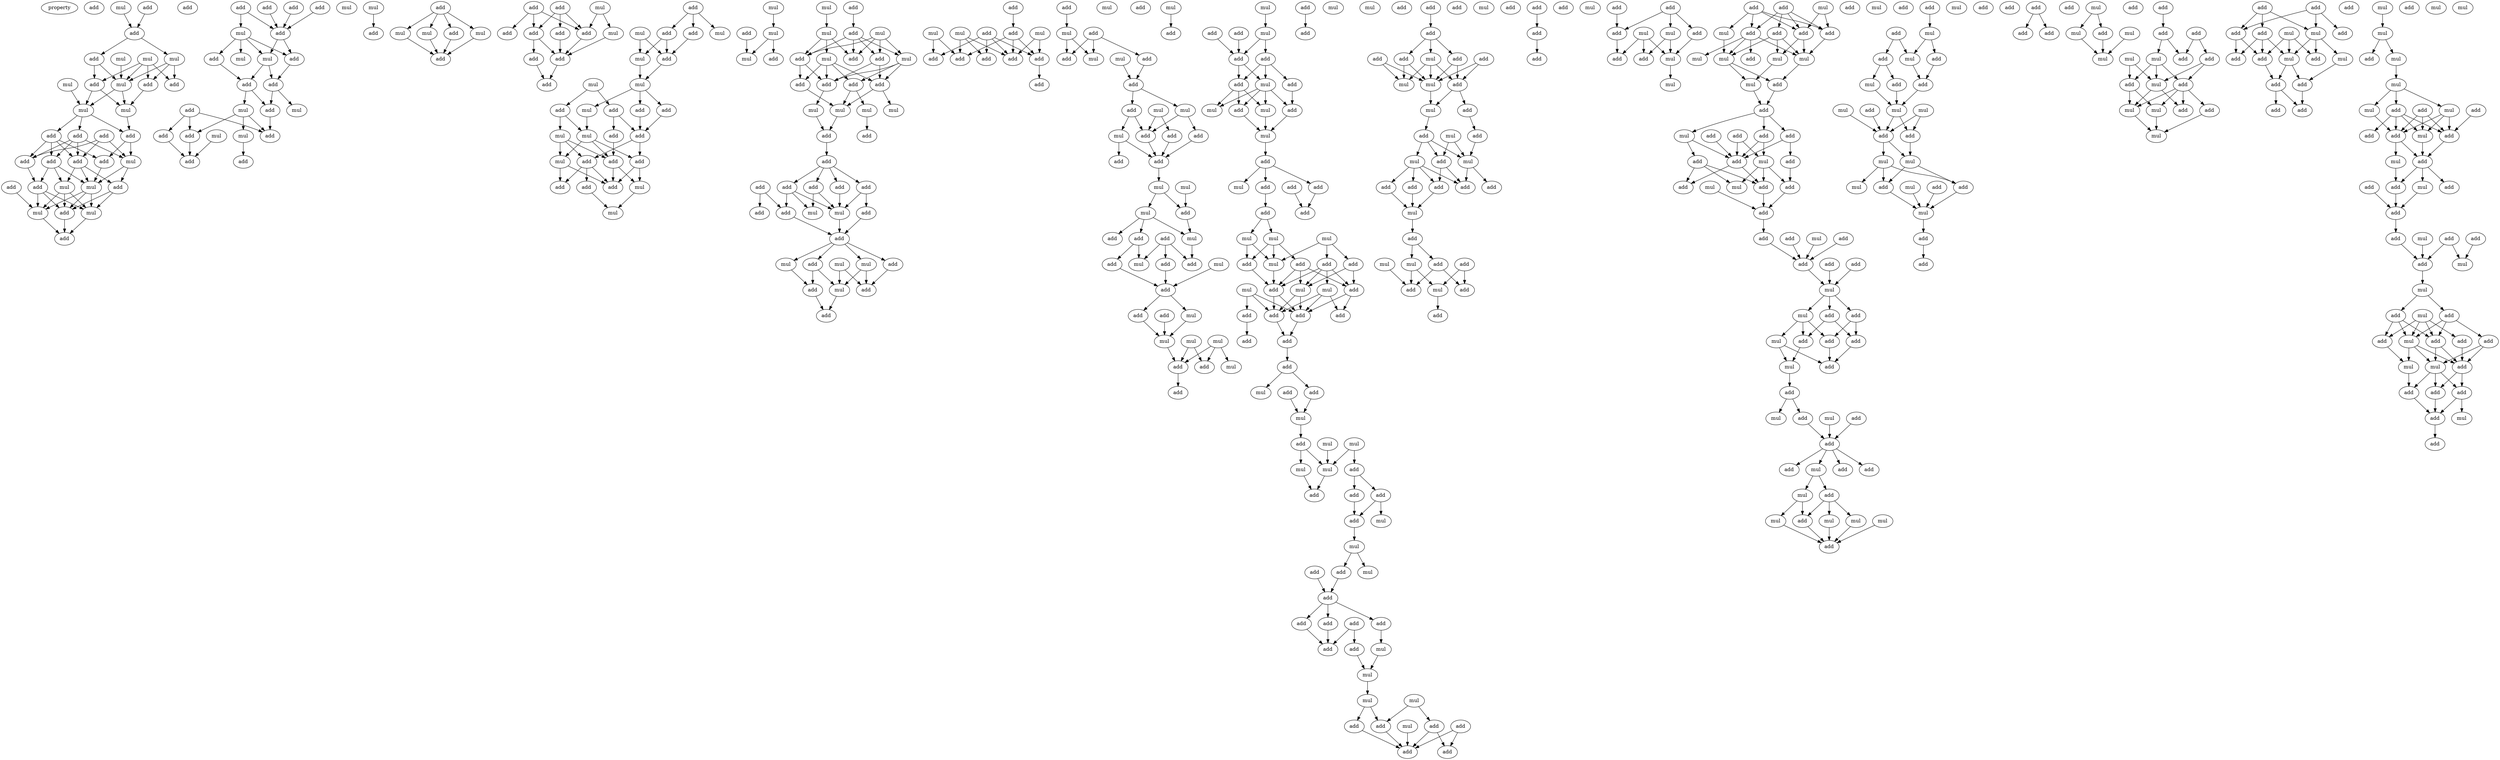 digraph {
    node [fontcolor=black]
    property [mul=2,lf=1.8]
    0 [ label = add ];
    1 [ label = mul ];
    2 [ label = add ];
    3 [ label = add ];
    4 [ label = add ];
    5 [ label = mul ];
    6 [ label = mul ];
    7 [ label = mul ];
    8 [ label = add ];
    9 [ label = mul ];
    10 [ label = add ];
    11 [ label = add ];
    12 [ label = mul ];
    13 [ label = add ];
    14 [ label = mul ];
    15 [ label = mul ];
    16 [ label = add ];
    17 [ label = add ];
    18 [ label = add ];
    19 [ label = add ];
    20 [ label = mul ];
    21 [ label = add ];
    22 [ label = add ];
    23 [ label = add ];
    24 [ label = add ];
    25 [ label = mul ];
    26 [ label = mul ];
    27 [ label = add ];
    28 [ label = add ];
    29 [ label = add ];
    30 [ label = mul ];
    31 [ label = add ];
    32 [ label = mul ];
    33 [ label = add ];
    34 [ label = add ];
    35 [ label = mul ];
    36 [ label = add ];
    37 [ label = add ];
    38 [ label = add ];
    39 [ label = mul ];
    40 [ label = add ];
    41 [ label = mul ];
    42 [ label = add ];
    43 [ label = add ];
    44 [ label = mul ];
    45 [ label = add ];
    46 [ label = add ];
    47 [ label = mul ];
    48 [ label = add ];
    49 [ label = add ];
    50 [ label = mul ];
    51 [ label = add ];
    52 [ label = add ];
    53 [ label = mul ];
    54 [ label = add ];
    55 [ label = mul ];
    56 [ label = add ];
    57 [ label = add ];
    58 [ label = mul ];
    59 [ label = add ];
    60 [ label = add ];
    61 [ label = mul ];
    62 [ label = mul ];
    63 [ label = add ];
    64 [ label = mul ];
    65 [ label = add ];
    66 [ label = add ];
    67 [ label = mul ];
    68 [ label = add ];
    69 [ label = add ];
    70 [ label = add ];
    71 [ label = add ];
    72 [ label = add ];
    73 [ label = mul ];
    74 [ label = add ];
    75 [ label = add ];
    76 [ label = add ];
    77 [ label = add ];
    78 [ label = add ];
    79 [ label = mul ];
    80 [ label = add ];
    81 [ label = mul ];
    82 [ label = mul ];
    83 [ label = add ];
    84 [ label = mul ];
    85 [ label = mul ];
    86 [ label = mul ];
    87 [ label = add ];
    88 [ label = add ];
    89 [ label = add ];
    90 [ label = add ];
    91 [ label = mul ];
    92 [ label = mul ];
    93 [ label = add ];
    94 [ label = add ];
    95 [ label = add ];
    96 [ label = mul ];
    97 [ label = add ];
    98 [ label = add ];
    99 [ label = add ];
    100 [ label = add ];
    101 [ label = mul ];
    102 [ label = add ];
    103 [ label = mul ];
    104 [ label = mul ];
    105 [ label = mul ];
    106 [ label = add ];
    107 [ label = mul ];
    108 [ label = add ];
    109 [ label = mul ];
    110 [ label = add ];
    111 [ label = mul ];
    112 [ label = add ];
    113 [ label = mul ];
    114 [ label = mul ];
    115 [ label = add ];
    116 [ label = add ];
    117 [ label = mul ];
    118 [ label = add ];
    119 [ label = add ];
    120 [ label = add ];
    121 [ label = add ];
    122 [ label = add ];
    123 [ label = mul ];
    124 [ label = mul ];
    125 [ label = mul ];
    126 [ label = mul ];
    127 [ label = add ];
    128 [ label = add ];
    129 [ label = add ];
    130 [ label = add ];
    131 [ label = add ];
    132 [ label = add ];
    133 [ label = add ];
    134 [ label = add ];
    135 [ label = mul ];
    136 [ label = add ];
    137 [ label = add ];
    138 [ label = mul ];
    139 [ label = add ];
    140 [ label = add ];
    141 [ label = mul ];
    142 [ label = add ];
    143 [ label = mul ];
    144 [ label = mul ];
    145 [ label = add ];
    146 [ label = add ];
    147 [ label = add ];
    148 [ label = mul ];
    149 [ label = add ];
    150 [ label = add ];
    151 [ label = mul ];
    152 [ label = mul ];
    153 [ label = add ];
    154 [ label = mul ];
    155 [ label = add ];
    156 [ label = add ];
    157 [ label = add ];
    158 [ label = add ];
    159 [ label = add ];
    160 [ label = add ];
    161 [ label = add ];
    162 [ label = add ];
    163 [ label = mul ];
    164 [ label = add ];
    165 [ label = add ];
    166 [ label = mul ];
    167 [ label = mul ];
    168 [ label = mul ];
    169 [ label = add ];
    170 [ label = add ];
    171 [ label = mul ];
    172 [ label = mul ];
    173 [ label = add ];
    174 [ label = add ];
    175 [ label = mul ];
    176 [ label = add ];
    177 [ label = add ];
    178 [ label = add ];
    179 [ label = add ];
    180 [ label = mul ];
    181 [ label = mul ];
    182 [ label = mul ];
    183 [ label = add ];
    184 [ label = add ];
    185 [ label = add ];
    186 [ label = mul ];
    187 [ label = add ];
    188 [ label = add ];
    189 [ label = add ];
    190 [ label = mul ];
    191 [ label = mul ];
    192 [ label = add ];
    193 [ label = add ];
    194 [ label = mul ];
    195 [ label = add ];
    196 [ label = add ];
    197 [ label = mul ];
    198 [ label = mul ];
    199 [ label = mul ];
    200 [ label = add ];
    201 [ label = add ];
    202 [ label = mul ];
    203 [ label = add ];
    204 [ label = add ];
    205 [ label = mul ];
    206 [ label = add ];
    207 [ label = mul ];
    208 [ label = add ];
    209 [ label = mul ];
    210 [ label = add ];
    211 [ label = add ];
    212 [ label = add ];
    213 [ label = add ];
    214 [ label = mul ];
    215 [ label = add ];
    216 [ label = add ];
    217 [ label = add ];
    218 [ label = mul ];
    219 [ label = mul ];
    220 [ label = mul ];
    221 [ label = add ];
    222 [ label = mul ];
    223 [ label = add ];
    224 [ label = add ];
    225 [ label = add ];
    226 [ label = add ];
    227 [ label = add ];
    228 [ label = mul ];
    229 [ label = mul ];
    230 [ label = mul ];
    231 [ label = add ];
    232 [ label = add ];
    233 [ label = mul ];
    234 [ label = add ];
    235 [ label = add ];
    236 [ label = add ];
    237 [ label = add ];
    238 [ label = mul ];
    239 [ label = mul ];
    240 [ label = mul ];
    241 [ label = add ];
    242 [ label = add ];
    243 [ label = add ];
    244 [ label = add ];
    245 [ label = add ];
    246 [ label = add ];
    247 [ label = add ];
    248 [ label = mul ];
    249 [ label = add ];
    250 [ label = add ];
    251 [ label = mul ];
    252 [ label = add ];
    253 [ label = mul ];
    254 [ label = mul ];
    255 [ label = add ];
    256 [ label = mul ];
    257 [ label = mul ];
    258 [ label = add ];
    259 [ label = add ];
    260 [ label = add ];
    261 [ label = add ];
    262 [ label = mul ];
    263 [ label = add ];
    264 [ label = add ];
    265 [ label = mul ];
    266 [ label = mul ];
    267 [ label = add ];
    268 [ label = add ];
    269 [ label = mul ];
    270 [ label = add ];
    271 [ label = add ];
    272 [ label = add ];
    273 [ label = add ];
    274 [ label = add ];
    275 [ label = add ];
    276 [ label = mul ];
    277 [ label = add ];
    278 [ label = mul ];
    279 [ label = mul ];
    280 [ label = mul ];
    281 [ label = add ];
    282 [ label = add ];
    283 [ label = add ];
    284 [ label = add ];
    285 [ label = mul ];
    286 [ label = add ];
    287 [ label = add ];
    288 [ label = mul ];
    289 [ label = add ];
    290 [ label = add ];
    291 [ label = add ];
    292 [ label = mul ];
    293 [ label = add ];
    294 [ label = add ];
    295 [ label = add ];
    296 [ label = add ];
    297 [ label = mul ];
    298 [ label = add ];
    299 [ label = mul ];
    300 [ label = mul ];
    301 [ label = add ];
    302 [ label = add ];
    303 [ label = mul ];
    304 [ label = add ];
    305 [ label = mul ];
    306 [ label = add ];
    307 [ label = mul ];
    308 [ label = add ];
    309 [ label = add ];
    310 [ label = add ];
    311 [ label = add ];
    312 [ label = add ];
    313 [ label = mul ];
    314 [ label = add ];
    315 [ label = mul ];
    316 [ label = add ];
    317 [ label = add ];
    318 [ label = mul ];
    319 [ label = add ];
    320 [ label = add ];
    321 [ label = mul ];
    322 [ label = add ];
    323 [ label = add ];
    324 [ label = mul ];
    325 [ label = add ];
    326 [ label = add ];
    327 [ label = add ];
    328 [ label = add ];
    329 [ label = add ];
    330 [ label = mul ];
    331 [ label = add ];
    332 [ label = add ];
    333 [ label = add ];
    334 [ label = mul ];
    335 [ label = mul ];
    336 [ label = add ];
    337 [ label = add ];
    338 [ label = mul ];
    339 [ label = add ];
    340 [ label = mul ];
    341 [ label = add ];
    342 [ label = add ];
    343 [ label = mul ];
    344 [ label = add ];
    345 [ label = add ];
    346 [ label = add ];
    347 [ label = mul ];
    348 [ label = add ];
    349 [ label = mul ];
    350 [ label = mul ];
    351 [ label = mul ];
    352 [ label = add ];
    353 [ label = mul ];
    354 [ label = add ];
    355 [ label = mul ];
    356 [ label = add ];
    357 [ label = add ];
    358 [ label = add ];
    359 [ label = mul ];
    360 [ label = add ];
    361 [ label = add ];
    362 [ label = add ];
    363 [ label = add ];
    364 [ label = mul ];
    365 [ label = add ];
    366 [ label = add ];
    367 [ label = add ];
    368 [ label = add ];
    369 [ label = mul ];
    370 [ label = mul ];
    371 [ label = add ];
    372 [ label = add ];
    373 [ label = add ];
    374 [ label = add ];
    375 [ label = mul ];
    376 [ label = add ];
    377 [ label = add ];
    378 [ label = add ];
    379 [ label = add ];
    380 [ label = mul ];
    381 [ label = mul ];
    382 [ label = add ];
    383 [ label = add ];
    384 [ label = add ];
    385 [ label = add ];
    386 [ label = mul ];
    387 [ label = add ];
    388 [ label = add ];
    389 [ label = mul ];
    390 [ label = add ];
    391 [ label = mul ];
    392 [ label = mul ];
    393 [ label = add ];
    394 [ label = add ];
    395 [ label = add ];
    396 [ label = add ];
    397 [ label = mul ];
    398 [ label = add ];
    399 [ label = add ];
    400 [ label = mul ];
    401 [ label = add ];
    402 [ label = mul ];
    403 [ label = mul ];
    404 [ label = mul ];
    405 [ label = add ];
    406 [ label = mul ];
    407 [ label = add ];
    408 [ label = mul ];
    409 [ label = add ];
    410 [ label = add ];
    411 [ label = add ];
    412 [ label = mul ];
    413 [ label = add ];
    414 [ label = mul ];
    415 [ label = add ];
    416 [ label = add ];
    417 [ label = mul ];
    418 [ label = add ];
    419 [ label = mul ];
    420 [ label = mul ];
    421 [ label = add ];
    422 [ label = mul ];
    423 [ label = mul ];
    424 [ label = add ];
    425 [ label = add ];
    426 [ label = mul ];
    427 [ label = mul ];
    428 [ label = add ];
    429 [ label = mul ];
    430 [ label = add ];
    431 [ label = add ];
    432 [ label = add ];
    433 [ label = mul ];
    434 [ label = mul ];
    435 [ label = add ];
    436 [ label = add ];
    437 [ label = add ];
    438 [ label = add ];
    439 [ label = add ];
    440 [ label = add ];
    441 [ label = add ];
    442 [ label = mul ];
    443 [ label = mul ];
    444 [ label = add ];
    445 [ label = mul ];
    446 [ label = add ];
    447 [ label = mul ];
    448 [ label = add ];
    449 [ label = add ];
    450 [ label = add ];
    451 [ label = mul ];
    452 [ label = add ];
    453 [ label = add ];
    454 [ label = mul ];
    455 [ label = mul ];
    456 [ label = add ];
    457 [ label = add ];
    458 [ label = add ];
    459 [ label = mul ];
    460 [ label = mul ];
    461 [ label = add ];
    462 [ label = mul ];
    463 [ label = add ];
    464 [ label = add ];
    465 [ label = add ];
    466 [ label = mul ];
    467 [ label = mul ];
    468 [ label = add ];
    469 [ label = add ];
    470 [ label = mul ];
    471 [ label = add ];
    472 [ label = mul ];
    473 [ label = add ];
    474 [ label = add ];
    475 [ label = add ];
    476 [ label = add ];
    477 [ label = add ];
    478 [ label = add ];
    479 [ label = add ];
    480 [ label = mul ];
    481 [ label = mul ];
    482 [ label = add ];
    483 [ label = add ];
    484 [ label = mul ];
    485 [ label = mul ];
    486 [ label = mul ];
    487 [ label = add ];
    488 [ label = mul ];
    489 [ label = add ];
    490 [ label = mul ];
    491 [ label = add ];
    492 [ label = add ];
    493 [ label = add ];
    494 [ label = mul ];
    495 [ label = add ];
    496 [ label = add ];
    497 [ label = mul ];
    498 [ label = add ];
    499 [ label = add ];
    500 [ label = add ];
    501 [ label = mul ];
    502 [ label = add ];
    503 [ label = mul ];
    504 [ label = add ];
    505 [ label = add ];
    506 [ label = mul ];
    507 [ label = add ];
    508 [ label = mul ];
    509 [ label = add ];
    510 [ label = mul ];
    511 [ label = add ];
    512 [ label = add ];
    513 [ label = mul ];
    514 [ label = add ];
    515 [ label = mul ];
    516 [ label = add ];
    517 [ label = add ];
    518 [ label = add ];
    519 [ label = mul ];
    520 [ label = add ];
    521 [ label = mul ];
    522 [ label = add ];
    523 [ label = add ];
    524 [ label = add ];
    525 [ label = mul ];
    526 [ label = add ];
    527 [ label = add ];
    1 -> 4 [ name = 0 ];
    3 -> 4 [ name = 1 ];
    4 -> 7 [ name = 2 ];
    4 -> 8 [ name = 3 ];
    5 -> 12 [ name = 4 ];
    6 -> 10 [ name = 5 ];
    6 -> 11 [ name = 6 ];
    6 -> 12 [ name = 7 ];
    6 -> 13 [ name = 8 ];
    7 -> 10 [ name = 9 ];
    7 -> 12 [ name = 10 ];
    7 -> 13 [ name = 11 ];
    8 -> 11 [ name = 12 ];
    8 -> 12 [ name = 13 ];
    9 -> 14 [ name = 14 ];
    11 -> 14 [ name = 15 ];
    11 -> 15 [ name = 16 ];
    12 -> 14 [ name = 17 ];
    12 -> 15 [ name = 18 ];
    13 -> 15 [ name = 19 ];
    14 -> 16 [ name = 20 ];
    14 -> 18 [ name = 21 ];
    14 -> 19 [ name = 22 ];
    15 -> 19 [ name = 23 ];
    16 -> 21 [ name = 24 ];
    16 -> 22 [ name = 25 ];
    16 -> 23 [ name = 26 ];
    16 -> 24 [ name = 27 ];
    17 -> 20 [ name = 28 ];
    17 -> 22 [ name = 29 ];
    17 -> 23 [ name = 30 ];
    18 -> 20 [ name = 31 ];
    18 -> 21 [ name = 32 ];
    18 -> 22 [ name = 33 ];
    18 -> 23 [ name = 34 ];
    19 -> 20 [ name = 35 ];
    19 -> 24 [ name = 36 ];
    20 -> 25 [ name = 37 ];
    20 -> 27 [ name = 38 ];
    21 -> 25 [ name = 39 ];
    21 -> 26 [ name = 40 ];
    21 -> 29 [ name = 41 ];
    22 -> 29 [ name = 42 ];
    23 -> 25 [ name = 43 ];
    23 -> 26 [ name = 44 ];
    23 -> 27 [ name = 45 ];
    24 -> 25 [ name = 46 ];
    25 -> 30 [ name = 47 ];
    25 -> 31 [ name = 48 ];
    25 -> 32 [ name = 49 ];
    26 -> 30 [ name = 50 ];
    26 -> 31 [ name = 51 ];
    26 -> 32 [ name = 52 ];
    27 -> 31 [ name = 53 ];
    27 -> 32 [ name = 54 ];
    28 -> 30 [ name = 55 ];
    29 -> 30 [ name = 56 ];
    29 -> 31 [ name = 57 ];
    29 -> 32 [ name = 58 ];
    30 -> 33 [ name = 59 ];
    31 -> 33 [ name = 60 ];
    32 -> 33 [ name = 61 ];
    34 -> 39 [ name = 62 ];
    34 -> 40 [ name = 63 ];
    36 -> 40 [ name = 64 ];
    37 -> 40 [ name = 65 ];
    38 -> 40 [ name = 66 ];
    39 -> 41 [ name = 67 ];
    39 -> 42 [ name = 68 ];
    39 -> 43 [ name = 69 ];
    39 -> 44 [ name = 70 ];
    40 -> 41 [ name = 71 ];
    40 -> 43 [ name = 72 ];
    41 -> 45 [ name = 73 ];
    41 -> 46 [ name = 74 ];
    42 -> 46 [ name = 75 ];
    43 -> 45 [ name = 76 ];
    45 -> 49 [ name = 77 ];
    45 -> 50 [ name = 78 ];
    46 -> 47 [ name = 79 ];
    46 -> 49 [ name = 80 ];
    47 -> 52 [ name = 81 ];
    47 -> 54 [ name = 82 ];
    47 -> 55 [ name = 83 ];
    48 -> 51 [ name = 84 ];
    48 -> 52 [ name = 85 ];
    48 -> 54 [ name = 86 ];
    49 -> 54 [ name = 87 ];
    51 -> 56 [ name = 88 ];
    52 -> 56 [ name = 89 ];
    53 -> 56 [ name = 90 ];
    55 -> 57 [ name = 91 ];
    58 -> 59 [ name = 92 ];
    60 -> 61 [ name = 93 ];
    60 -> 62 [ name = 94 ];
    60 -> 63 [ name = 95 ];
    60 -> 64 [ name = 96 ];
    61 -> 65 [ name = 97 ];
    62 -> 65 [ name = 98 ];
    63 -> 65 [ name = 99 ];
    64 -> 65 [ name = 100 ];
    66 -> 70 [ name = 101 ];
    66 -> 71 [ name = 102 ];
    66 -> 72 [ name = 103 ];
    67 -> 72 [ name = 104 ];
    67 -> 73 [ name = 105 ];
    68 -> 69 [ name = 106 ];
    68 -> 71 [ name = 107 ];
    68 -> 72 [ name = 108 ];
    69 -> 75 [ name = 109 ];
    71 -> 74 [ name = 110 ];
    71 -> 75 [ name = 111 ];
    72 -> 75 [ name = 112 ];
    73 -> 75 [ name = 113 ];
    74 -> 77 [ name = 114 ];
    75 -> 77 [ name = 115 ];
    76 -> 78 [ name = 116 ];
    76 -> 79 [ name = 117 ];
    76 -> 80 [ name = 118 ];
    78 -> 83 [ name = 119 ];
    80 -> 82 [ name = 120 ];
    80 -> 83 [ name = 121 ];
    81 -> 82 [ name = 122 ];
    81 -> 83 [ name = 123 ];
    82 -> 84 [ name = 124 ];
    83 -> 84 [ name = 125 ];
    84 -> 86 [ name = 126 ];
    84 -> 87 [ name = 127 ];
    84 -> 90 [ name = 128 ];
    85 -> 88 [ name = 129 ];
    85 -> 89 [ name = 130 ];
    86 -> 91 [ name = 131 ];
    87 -> 93 [ name = 132 ];
    88 -> 93 [ name = 133 ];
    88 -> 94 [ name = 134 ];
    89 -> 91 [ name = 135 ];
    89 -> 92 [ name = 136 ];
    90 -> 93 [ name = 137 ];
    91 -> 96 [ name = 138 ];
    91 -> 97 [ name = 139 ];
    91 -> 98 [ name = 140 ];
    92 -> 95 [ name = 141 ];
    92 -> 96 [ name = 142 ];
    92 -> 97 [ name = 143 ];
    93 -> 95 [ name = 144 ];
    93 -> 98 [ name = 145 ];
    94 -> 97 [ name = 146 ];
    95 -> 99 [ name = 147 ];
    95 -> 100 [ name = 148 ];
    95 -> 102 [ name = 149 ];
    96 -> 100 [ name = 150 ];
    96 -> 102 [ name = 151 ];
    97 -> 101 [ name = 152 ];
    97 -> 102 [ name = 153 ];
    98 -> 101 [ name = 154 ];
    98 -> 102 [ name = 155 ];
    99 -> 103 [ name = 156 ];
    101 -> 103 [ name = 157 ];
    104 -> 105 [ name = 158 ];
    105 -> 107 [ name = 159 ];
    105 -> 108 [ name = 160 ];
    106 -> 107 [ name = 161 ];
    109 -> 111 [ name = 162 ];
    110 -> 112 [ name = 163 ];
    111 -> 114 [ name = 164 ];
    111 -> 116 [ name = 165 ];
    111 -> 118 [ name = 166 ];
    112 -> 115 [ name = 167 ];
    112 -> 116 [ name = 168 ];
    112 -> 117 [ name = 169 ];
    112 -> 118 [ name = 170 ];
    113 -> 115 [ name = 171 ];
    113 -> 116 [ name = 172 ];
    113 -> 117 [ name = 173 ];
    113 -> 118 [ name = 174 ];
    114 -> 119 [ name = 175 ];
    114 -> 120 [ name = 176 ];
    114 -> 121 [ name = 177 ];
    114 -> 122 [ name = 178 ];
    115 -> 120 [ name = 179 ];
    115 -> 122 [ name = 180 ];
    116 -> 120 [ name = 181 ];
    116 -> 121 [ name = 182 ];
    117 -> 119 [ name = 183 ];
    117 -> 120 [ name = 184 ];
    117 -> 122 [ name = 185 ];
    119 -> 125 [ name = 186 ];
    119 -> 126 [ name = 187 ];
    120 -> 124 [ name = 188 ];
    121 -> 125 [ name = 189 ];
    122 -> 123 [ name = 190 ];
    122 -> 125 [ name = 191 ];
    124 -> 128 [ name = 192 ];
    125 -> 128 [ name = 193 ];
    126 -> 127 [ name = 194 ];
    128 -> 129 [ name = 195 ];
    129 -> 130 [ name = 196 ];
    129 -> 132 [ name = 197 ];
    129 -> 133 [ name = 198 ];
    129 -> 134 [ name = 199 ];
    130 -> 135 [ name = 200 ];
    130 -> 138 [ name = 201 ];
    130 -> 139 [ name = 202 ];
    131 -> 136 [ name = 203 ];
    131 -> 139 [ name = 204 ];
    132 -> 135 [ name = 205 ];
    132 -> 138 [ name = 206 ];
    133 -> 137 [ name = 207 ];
    133 -> 138 [ name = 208 ];
    134 -> 138 [ name = 209 ];
    137 -> 140 [ name = 210 ];
    138 -> 140 [ name = 211 ];
    139 -> 140 [ name = 212 ];
    140 -> 142 [ name = 213 ];
    140 -> 143 [ name = 214 ];
    140 -> 144 [ name = 215 ];
    140 -> 145 [ name = 216 ];
    141 -> 147 [ name = 217 ];
    141 -> 148 [ name = 218 ];
    142 -> 146 [ name = 219 ];
    142 -> 148 [ name = 220 ];
    143 -> 146 [ name = 221 ];
    144 -> 147 [ name = 222 ];
    144 -> 148 [ name = 223 ];
    145 -> 147 [ name = 224 ];
    146 -> 149 [ name = 225 ];
    148 -> 149 [ name = 226 ];
    150 -> 153 [ name = 227 ];
    151 -> 157 [ name = 228 ];
    151 -> 158 [ name = 229 ];
    151 -> 159 [ name = 230 ];
    152 -> 156 [ name = 231 ];
    152 -> 157 [ name = 232 ];
    153 -> 157 [ name = 233 ];
    153 -> 158 [ name = 234 ];
    153 -> 160 [ name = 235 ];
    154 -> 158 [ name = 236 ];
    154 -> 160 [ name = 237 ];
    155 -> 156 [ name = 238 ];
    155 -> 158 [ name = 239 ];
    155 -> 159 [ name = 240 ];
    155 -> 160 [ name = 241 ];
    160 -> 161 [ name = 242 ];
    162 -> 163 [ name = 243 ];
    163 -> 168 [ name = 244 ];
    163 -> 169 [ name = 245 ];
    164 -> 165 [ name = 246 ];
    164 -> 168 [ name = 247 ];
    164 -> 169 [ name = 248 ];
    165 -> 170 [ name = 249 ];
    167 -> 170 [ name = 250 ];
    170 -> 172 [ name = 251 ];
    170 -> 173 [ name = 252 ];
    171 -> 174 [ name = 253 ];
    171 -> 176 [ name = 254 ];
    172 -> 176 [ name = 255 ];
    172 -> 177 [ name = 256 ];
    173 -> 175 [ name = 257 ];
    173 -> 176 [ name = 258 ];
    174 -> 178 [ name = 259 ];
    175 -> 178 [ name = 260 ];
    175 -> 179 [ name = 261 ];
    176 -> 178 [ name = 262 ];
    177 -> 178 [ name = 263 ];
    178 -> 180 [ name = 264 ];
    180 -> 182 [ name = 265 ];
    180 -> 183 [ name = 266 ];
    181 -> 183 [ name = 267 ];
    182 -> 184 [ name = 268 ];
    182 -> 185 [ name = 269 ];
    182 -> 186 [ name = 270 ];
    183 -> 186 [ name = 271 ];
    185 -> 188 [ name = 272 ];
    185 -> 191 [ name = 273 ];
    186 -> 192 [ name = 274 ];
    187 -> 189 [ name = 275 ];
    187 -> 191 [ name = 276 ];
    187 -> 192 [ name = 277 ];
    188 -> 193 [ name = 278 ];
    189 -> 193 [ name = 279 ];
    190 -> 193 [ name = 280 ];
    193 -> 194 [ name = 281 ];
    193 -> 196 [ name = 282 ];
    194 -> 197 [ name = 283 ];
    195 -> 197 [ name = 284 ];
    196 -> 197 [ name = 285 ];
    197 -> 201 [ name = 286 ];
    198 -> 200 [ name = 287 ];
    198 -> 201 [ name = 288 ];
    198 -> 202 [ name = 289 ];
    199 -> 200 [ name = 290 ];
    199 -> 201 [ name = 291 ];
    201 -> 204 [ name = 292 ];
    205 -> 206 [ name = 293 ];
    207 -> 209 [ name = 294 ];
    208 -> 211 [ name = 295 ];
    209 -> 211 [ name = 296 ];
    209 -> 212 [ name = 297 ];
    210 -> 211 [ name = 298 ];
    211 -> 214 [ name = 299 ];
    211 -> 215 [ name = 300 ];
    212 -> 213 [ name = 301 ];
    212 -> 214 [ name = 302 ];
    212 -> 215 [ name = 303 ];
    213 -> 216 [ name = 304 ];
    214 -> 216 [ name = 305 ];
    214 -> 217 [ name = 306 ];
    214 -> 218 [ name = 307 ];
    214 -> 219 [ name = 308 ];
    215 -> 217 [ name = 309 ];
    215 -> 218 [ name = 310 ];
    215 -> 219 [ name = 311 ];
    216 -> 220 [ name = 312 ];
    217 -> 220 [ name = 313 ];
    218 -> 220 [ name = 314 ];
    220 -> 221 [ name = 315 ];
    221 -> 222 [ name = 316 ];
    221 -> 224 [ name = 317 ];
    221 -> 225 [ name = 318 ];
    223 -> 226 [ name = 319 ];
    224 -> 227 [ name = 320 ];
    225 -> 226 [ name = 321 ];
    227 -> 229 [ name = 322 ];
    227 -> 230 [ name = 323 ];
    228 -> 232 [ name = 324 ];
    228 -> 233 [ name = 325 ];
    228 -> 235 [ name = 326 ];
    229 -> 231 [ name = 327 ];
    229 -> 233 [ name = 328 ];
    230 -> 231 [ name = 329 ];
    230 -> 233 [ name = 330 ];
    230 -> 234 [ name = 331 ];
    231 -> 236 [ name = 332 ];
    232 -> 236 [ name = 333 ];
    232 -> 237 [ name = 334 ];
    232 -> 239 [ name = 335 ];
    232 -> 240 [ name = 336 ];
    233 -> 236 [ name = 337 ];
    234 -> 236 [ name = 338 ];
    234 -> 237 [ name = 339 ];
    234 -> 240 [ name = 340 ];
    235 -> 237 [ name = 341 ];
    235 -> 240 [ name = 342 ];
    236 -> 241 [ name = 343 ];
    236 -> 243 [ name = 344 ];
    237 -> 241 [ name = 345 ];
    237 -> 244 [ name = 346 ];
    238 -> 241 [ name = 347 ];
    238 -> 242 [ name = 348 ];
    238 -> 243 [ name = 349 ];
    239 -> 241 [ name = 350 ];
    239 -> 243 [ name = 351 ];
    239 -> 244 [ name = 352 ];
    240 -> 241 [ name = 353 ];
    240 -> 243 [ name = 354 ];
    241 -> 246 [ name = 355 ];
    242 -> 245 [ name = 356 ];
    243 -> 246 [ name = 357 ];
    246 -> 247 [ name = 358 ];
    247 -> 248 [ name = 359 ];
    247 -> 250 [ name = 360 ];
    249 -> 251 [ name = 361 ];
    250 -> 251 [ name = 362 ];
    251 -> 252 [ name = 363 ];
    252 -> 256 [ name = 364 ];
    252 -> 257 [ name = 365 ];
    253 -> 256 [ name = 366 ];
    254 -> 255 [ name = 367 ];
    254 -> 256 [ name = 368 ];
    255 -> 258 [ name = 369 ];
    255 -> 261 [ name = 370 ];
    256 -> 260 [ name = 371 ];
    257 -> 260 [ name = 372 ];
    258 -> 262 [ name = 373 ];
    258 -> 263 [ name = 374 ];
    259 -> 264 [ name = 375 ];
    261 -> 263 [ name = 376 ];
    263 -> 266 [ name = 377 ];
    266 -> 268 [ name = 378 ];
    266 -> 269 [ name = 379 ];
    267 -> 270 [ name = 380 ];
    268 -> 270 [ name = 381 ];
    270 -> 271 [ name = 382 ];
    270 -> 272 [ name = 383 ];
    270 -> 273 [ name = 384 ];
    271 -> 275 [ name = 385 ];
    272 -> 276 [ name = 386 ];
    273 -> 275 [ name = 387 ];
    274 -> 275 [ name = 388 ];
    274 -> 277 [ name = 389 ];
    276 -> 278 [ name = 390 ];
    277 -> 278 [ name = 391 ];
    278 -> 279 [ name = 392 ];
    279 -> 281 [ name = 393 ];
    279 -> 283 [ name = 394 ];
    280 -> 281 [ name = 395 ];
    280 -> 284 [ name = 396 ];
    281 -> 286 [ name = 397 ];
    282 -> 286 [ name = 398 ];
    282 -> 287 [ name = 399 ];
    283 -> 286 [ name = 400 ];
    284 -> 286 [ name = 401 ];
    284 -> 287 [ name = 402 ];
    285 -> 286 [ name = 403 ];
    290 -> 291 [ name = 404 ];
    291 -> 292 [ name = 405 ];
    291 -> 295 [ name = 406 ];
    291 -> 296 [ name = 407 ];
    292 -> 297 [ name = 408 ];
    292 -> 298 [ name = 409 ];
    292 -> 299 [ name = 410 ];
    293 -> 298 [ name = 411 ];
    293 -> 299 [ name = 412 ];
    294 -> 297 [ name = 413 ];
    294 -> 299 [ name = 414 ];
    295 -> 298 [ name = 415 ];
    295 -> 299 [ name = 416 ];
    296 -> 297 [ name = 417 ];
    296 -> 299 [ name = 418 ];
    298 -> 300 [ name = 419 ];
    298 -> 301 [ name = 420 ];
    299 -> 300 [ name = 421 ];
    300 -> 302 [ name = 422 ];
    301 -> 304 [ name = 423 ];
    302 -> 305 [ name = 424 ];
    302 -> 306 [ name = 425 ];
    302 -> 307 [ name = 426 ];
    303 -> 305 [ name = 427 ];
    303 -> 306 [ name = 428 ];
    304 -> 305 [ name = 429 ];
    305 -> 309 [ name = 430 ];
    305 -> 312 [ name = 431 ];
    306 -> 308 [ name = 432 ];
    306 -> 309 [ name = 433 ];
    307 -> 308 [ name = 434 ];
    307 -> 309 [ name = 435 ];
    307 -> 310 [ name = 436 ];
    307 -> 311 [ name = 437 ];
    308 -> 313 [ name = 438 ];
    310 -> 313 [ name = 439 ];
    311 -> 313 [ name = 440 ];
    313 -> 314 [ name = 441 ];
    314 -> 317 [ name = 442 ];
    314 -> 318 [ name = 443 ];
    315 -> 320 [ name = 444 ];
    316 -> 321 [ name = 445 ];
    316 -> 322 [ name = 446 ];
    317 -> 320 [ name = 447 ];
    317 -> 322 [ name = 448 ];
    318 -> 320 [ name = 449 ];
    318 -> 321 [ name = 450 ];
    321 -> 323 [ name = 451 ];
    326 -> 327 [ name = 452 ];
    327 -> 328 [ name = 453 ];
    331 -> 333 [ name = 454 ];
    332 -> 333 [ name = 455 ];
    332 -> 335 [ name = 456 ];
    332 -> 336 [ name = 457 ];
    333 -> 337 [ name = 458 ];
    334 -> 337 [ name = 459 ];
    334 -> 338 [ name = 460 ];
    334 -> 339 [ name = 461 ];
    335 -> 338 [ name = 462 ];
    335 -> 339 [ name = 463 ];
    336 -> 338 [ name = 464 ];
    338 -> 340 [ name = 465 ];
    341 -> 344 [ name = 466 ];
    341 -> 345 [ name = 467 ];
    341 -> 346 [ name = 468 ];
    341 -> 348 [ name = 469 ];
    342 -> 344 [ name = 470 ];
    342 -> 345 [ name = 471 ];
    342 -> 347 [ name = 472 ];
    342 -> 348 [ name = 473 ];
    343 -> 344 [ name = 474 ];
    343 -> 345 [ name = 475 ];
    344 -> 350 [ name = 476 ];
    345 -> 349 [ name = 477 ];
    345 -> 350 [ name = 478 ];
    346 -> 349 [ name = 479 ];
    346 -> 350 [ name = 480 ];
    346 -> 353 [ name = 481 ];
    347 -> 353 [ name = 482 ];
    348 -> 350 [ name = 483 ];
    348 -> 351 [ name = 484 ];
    348 -> 352 [ name = 485 ];
    348 -> 353 [ name = 486 ];
    349 -> 355 [ name = 487 ];
    350 -> 354 [ name = 488 ];
    353 -> 354 [ name = 489 ];
    353 -> 355 [ name = 490 ];
    354 -> 356 [ name = 491 ];
    355 -> 356 [ name = 492 ];
    356 -> 359 [ name = 493 ];
    356 -> 360 [ name = 494 ];
    356 -> 361 [ name = 495 ];
    357 -> 365 [ name = 496 ];
    358 -> 364 [ name = 497 ];
    358 -> 365 [ name = 498 ];
    359 -> 362 [ name = 499 ];
    359 -> 365 [ name = 500 ];
    360 -> 363 [ name = 501 ];
    360 -> 365 [ name = 502 ];
    361 -> 364 [ name = 503 ];
    361 -> 365 [ name = 504 ];
    362 -> 366 [ name = 505 ];
    362 -> 368 [ name = 506 ];
    362 -> 369 [ name = 507 ];
    363 -> 367 [ name = 508 ];
    364 -> 366 [ name = 509 ];
    364 -> 367 [ name = 510 ];
    364 -> 369 [ name = 511 ];
    365 -> 366 [ name = 512 ];
    365 -> 368 [ name = 513 ];
    366 -> 371 [ name = 514 ];
    367 -> 371 [ name = 515 ];
    370 -> 371 [ name = 516 ];
    371 -> 372 [ name = 517 ];
    372 -> 379 [ name = 518 ];
    374 -> 379 [ name = 519 ];
    375 -> 379 [ name = 520 ];
    376 -> 379 [ name = 521 ];
    377 -> 380 [ name = 522 ];
    378 -> 380 [ name = 523 ];
    379 -> 380 [ name = 524 ];
    380 -> 381 [ name = 525 ];
    380 -> 382 [ name = 526 ];
    380 -> 383 [ name = 527 ];
    381 -> 384 [ name = 528 ];
    381 -> 385 [ name = 529 ];
    381 -> 386 [ name = 530 ];
    382 -> 384 [ name = 531 ];
    382 -> 387 [ name = 532 ];
    383 -> 385 [ name = 533 ];
    383 -> 387 [ name = 534 ];
    384 -> 388 [ name = 535 ];
    385 -> 389 [ name = 536 ];
    386 -> 388 [ name = 537 ];
    386 -> 389 [ name = 538 ];
    387 -> 388 [ name = 539 ];
    389 -> 390 [ name = 540 ];
    390 -> 391 [ name = 541 ];
    390 -> 393 [ name = 542 ];
    392 -> 395 [ name = 543 ];
    393 -> 395 [ name = 544 ];
    394 -> 395 [ name = 545 ];
    395 -> 396 [ name = 546 ];
    395 -> 397 [ name = 547 ];
    395 -> 398 [ name = 548 ];
    395 -> 399 [ name = 549 ];
    397 -> 400 [ name = 550 ];
    397 -> 401 [ name = 551 ];
    400 -> 404 [ name = 552 ];
    400 -> 405 [ name = 553 ];
    401 -> 402 [ name = 554 ];
    401 -> 403 [ name = 555 ];
    401 -> 405 [ name = 556 ];
    402 -> 407 [ name = 557 ];
    403 -> 407 [ name = 558 ];
    404 -> 407 [ name = 559 ];
    405 -> 407 [ name = 560 ];
    406 -> 407 [ name = 561 ];
    410 -> 412 [ name = 562 ];
    411 -> 414 [ name = 563 ];
    411 -> 415 [ name = 564 ];
    412 -> 413 [ name = 565 ];
    412 -> 414 [ name = 566 ];
    413 -> 418 [ name = 567 ];
    414 -> 418 [ name = 568 ];
    415 -> 416 [ name = 569 ];
    415 -> 417 [ name = 570 ];
    416 -> 419 [ name = 571 ];
    417 -> 419 [ name = 572 ];
    418 -> 419 [ name = 573 ];
    419 -> 424 [ name = 574 ];
    419 -> 425 [ name = 575 ];
    420 -> 424 [ name = 576 ];
    421 -> 424 [ name = 577 ];
    423 -> 424 [ name = 578 ];
    423 -> 425 [ name = 579 ];
    424 -> 426 [ name = 580 ];
    424 -> 427 [ name = 581 ];
    425 -> 427 [ name = 582 ];
    426 -> 430 [ name = 583 ];
    426 -> 432 [ name = 584 ];
    426 -> 433 [ name = 585 ];
    427 -> 430 [ name = 586 ];
    427 -> 432 [ name = 587 ];
    429 -> 434 [ name = 588 ];
    430 -> 434 [ name = 589 ];
    431 -> 434 [ name = 590 ];
    432 -> 434 [ name = 591 ];
    434 -> 436 [ name = 592 ];
    436 -> 439 [ name = 593 ];
    437 -> 438 [ name = 594 ];
    437 -> 440 [ name = 595 ];
    442 -> 443 [ name = 596 ];
    442 -> 444 [ name = 597 ];
    443 -> 447 [ name = 598 ];
    444 -> 447 [ name = 599 ];
    445 -> 447 [ name = 600 ];
    448 -> 449 [ name = 601 ];
    449 -> 451 [ name = 602 ];
    449 -> 452 [ name = 603 ];
    450 -> 452 [ name = 604 ];
    450 -> 453 [ name = 605 ];
    451 -> 455 [ name = 606 ];
    451 -> 456 [ name = 607 ];
    451 -> 457 [ name = 608 ];
    453 -> 455 [ name = 609 ];
    453 -> 457 [ name = 610 ];
    454 -> 455 [ name = 611 ];
    454 -> 456 [ name = 612 ];
    455 -> 458 [ name = 613 ];
    455 -> 460 [ name = 614 ];
    456 -> 459 [ name = 615 ];
    456 -> 460 [ name = 616 ];
    457 -> 458 [ name = 617 ];
    457 -> 459 [ name = 618 ];
    457 -> 460 [ name = 619 ];
    457 -> 461 [ name = 620 ];
    459 -> 462 [ name = 621 ];
    460 -> 462 [ name = 622 ];
    461 -> 462 [ name = 623 ];
    463 -> 465 [ name = 624 ];
    463 -> 467 [ name = 625 ];
    463 -> 468 [ name = 626 ];
    464 -> 465 [ name = 627 ];
    464 -> 467 [ name = 628 ];
    464 -> 469 [ name = 629 ];
    465 -> 471 [ name = 630 ];
    465 -> 473 [ name = 631 ];
    466 -> 470 [ name = 632 ];
    466 -> 473 [ name = 633 ];
    466 -> 474 [ name = 634 ];
    467 -> 470 [ name = 635 ];
    467 -> 472 [ name = 636 ];
    467 -> 474 [ name = 637 ];
    468 -> 470 [ name = 638 ];
    468 -> 471 [ name = 639 ];
    468 -> 473 [ name = 640 ];
    470 -> 475 [ name = 641 ];
    470 -> 476 [ name = 642 ];
    472 -> 475 [ name = 643 ];
    473 -> 476 [ name = 644 ];
    475 -> 479 [ name = 645 ];
    476 -> 477 [ name = 646 ];
    476 -> 479 [ name = 647 ];
    480 -> 481 [ name = 648 ];
    481 -> 483 [ name = 649 ];
    481 -> 485 [ name = 650 ];
    485 -> 486 [ name = 651 ];
    486 -> 488 [ name = 652 ];
    486 -> 490 [ name = 653 ];
    486 -> 491 [ name = 654 ];
    487 -> 492 [ name = 655 ];
    487 -> 494 [ name = 656 ];
    487 -> 495 [ name = 657 ];
    488 -> 495 [ name = 658 ];
    489 -> 492 [ name = 659 ];
    490 -> 492 [ name = 660 ];
    490 -> 494 [ name = 661 ];
    490 -> 495 [ name = 662 ];
    491 -> 492 [ name = 663 ];
    491 -> 493 [ name = 664 ];
    491 -> 494 [ name = 665 ];
    491 -> 495 [ name = 666 ];
    492 -> 496 [ name = 667 ];
    494 -> 496 [ name = 668 ];
    495 -> 496 [ name = 669 ];
    495 -> 497 [ name = 670 ];
    496 -> 499 [ name = 671 ];
    496 -> 500 [ name = 672 ];
    496 -> 501 [ name = 673 ];
    497 -> 499 [ name = 674 ];
    498 -> 502 [ name = 675 ];
    499 -> 502 [ name = 676 ];
    501 -> 502 [ name = 677 ];
    502 -> 507 [ name = 678 ];
    504 -> 508 [ name = 679 ];
    505 -> 508 [ name = 680 ];
    505 -> 509 [ name = 681 ];
    506 -> 509 [ name = 682 ];
    507 -> 509 [ name = 683 ];
    509 -> 510 [ name = 684 ];
    510 -> 511 [ name = 685 ];
    510 -> 512 [ name = 686 ];
    511 -> 514 [ name = 687 ];
    511 -> 515 [ name = 688 ];
    511 -> 517 [ name = 689 ];
    512 -> 515 [ name = 690 ];
    512 -> 516 [ name = 691 ];
    512 -> 517 [ name = 692 ];
    513 -> 515 [ name = 693 ];
    513 -> 516 [ name = 694 ];
    513 -> 517 [ name = 695 ];
    513 -> 518 [ name = 696 ];
    514 -> 520 [ name = 697 ];
    514 -> 521 [ name = 698 ];
    515 -> 519 [ name = 699 ];
    515 -> 520 [ name = 700 ];
    515 -> 521 [ name = 701 ];
    516 -> 519 [ name = 702 ];
    517 -> 520 [ name = 703 ];
    517 -> 521 [ name = 704 ];
    518 -> 520 [ name = 705 ];
    519 -> 523 [ name = 706 ];
    520 -> 522 [ name = 707 ];
    520 -> 524 [ name = 708 ];
    521 -> 522 [ name = 709 ];
    521 -> 523 [ name = 710 ];
    521 -> 524 [ name = 711 ];
    522 -> 526 [ name = 712 ];
    523 -> 526 [ name = 713 ];
    524 -> 525 [ name = 714 ];
    524 -> 526 [ name = 715 ];
    526 -> 527 [ name = 716 ];
}
